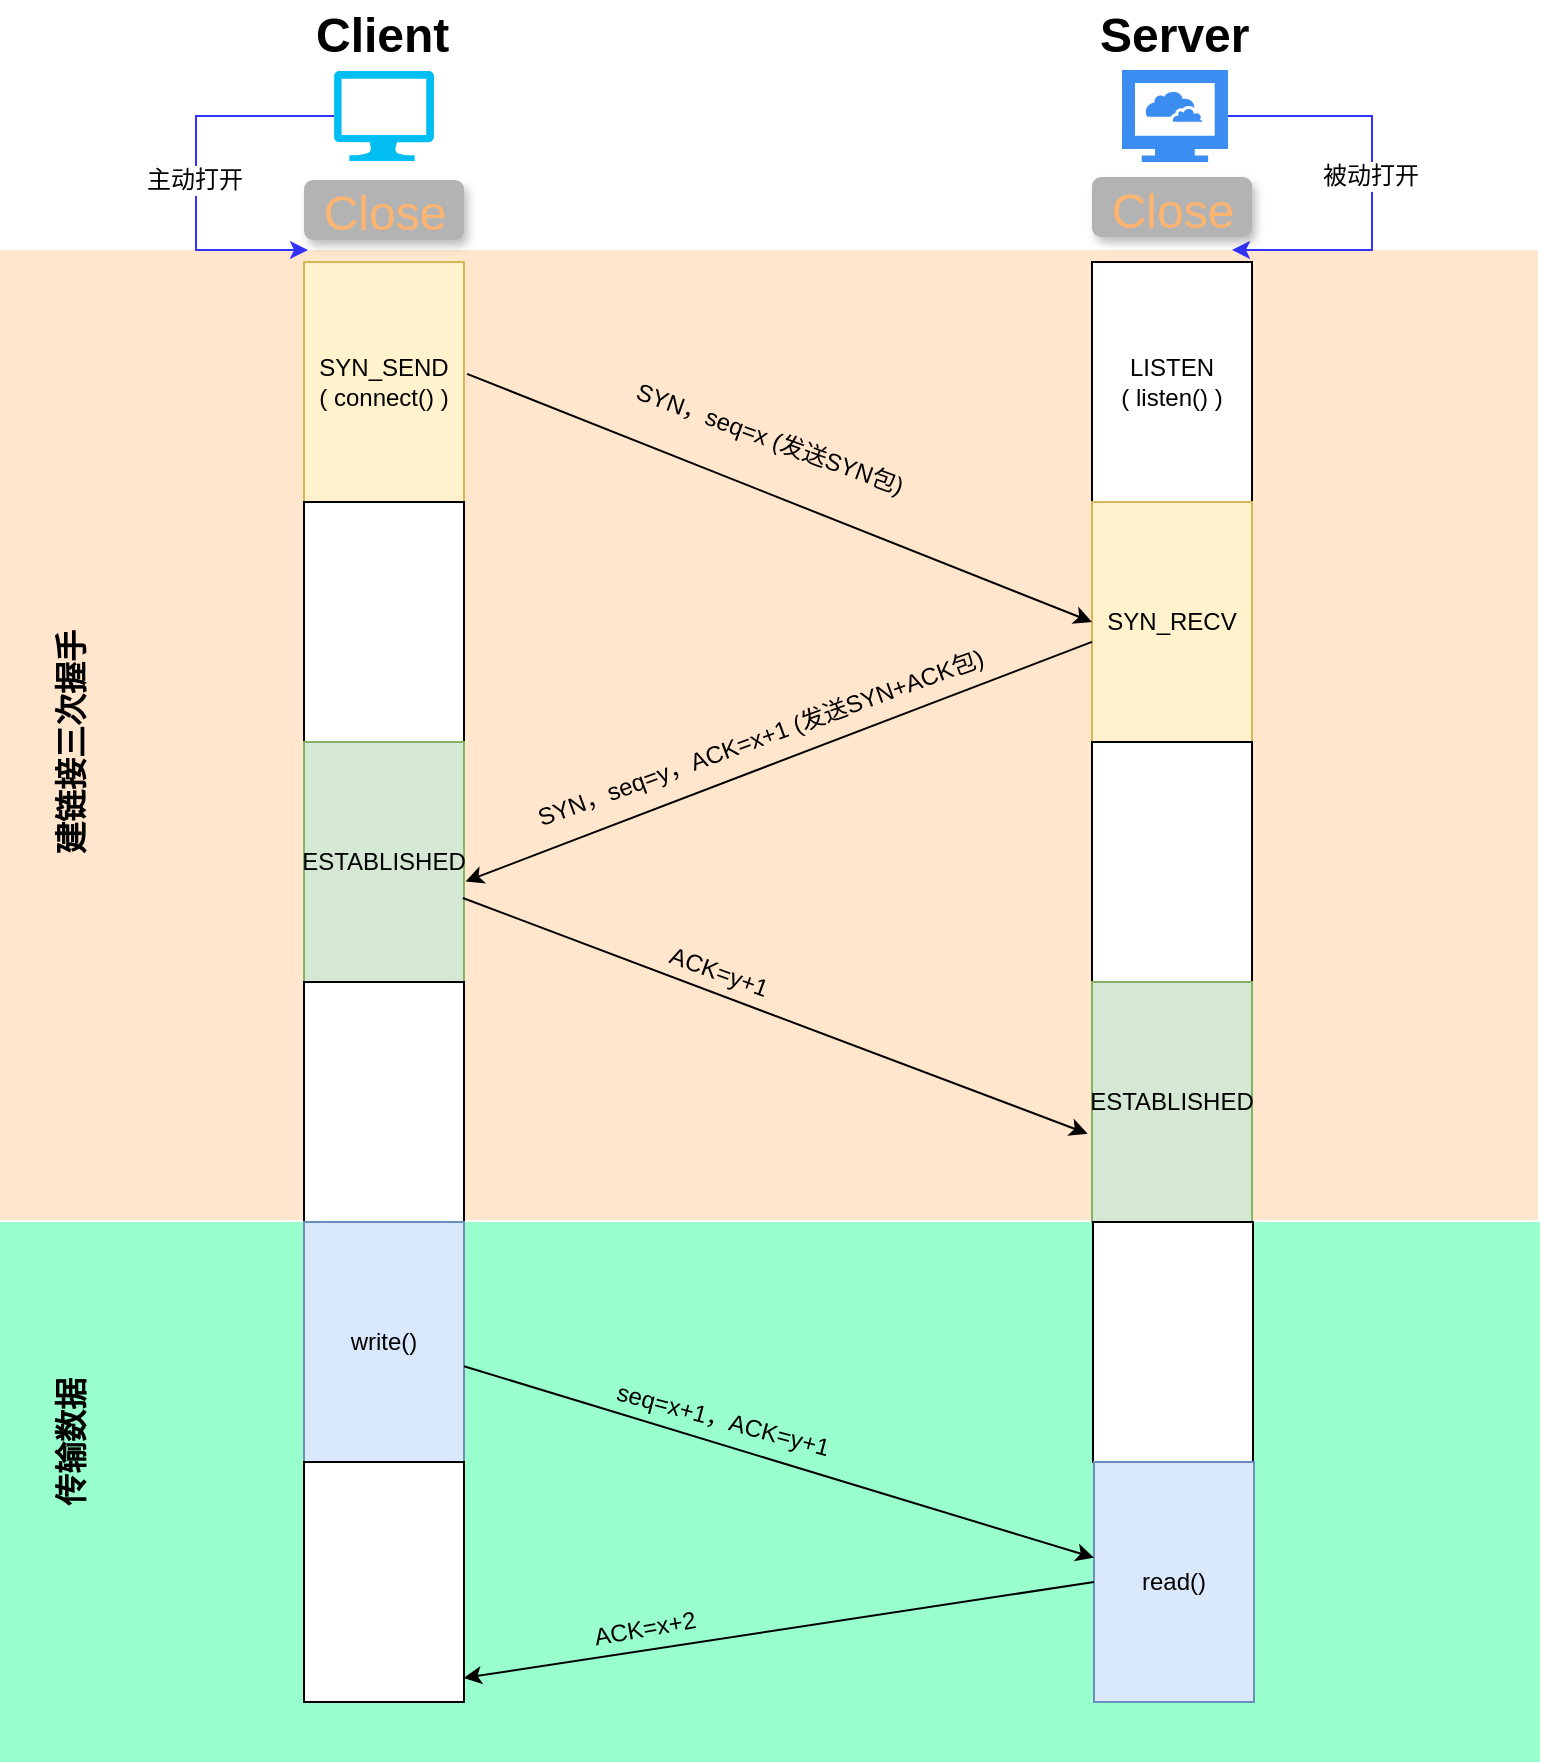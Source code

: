 <mxfile pages="2" version="11.2.1" type="device"><diagram id="98kbmNqAf1ziDwOeqzJW" name="第 1 页"><mxGraphModel dx="1186" dy="4084" grid="1" gridSize="14" guides="1" tooltips="1" connect="1" arrows="1" fold="1" page="1" pageScale="1" pageWidth="4681" pageHeight="3300" background="#FFFFFF" math="0" shadow="0"><root><mxCell id="0"/><mxCell id="1" parent="0"/><mxCell id="cJl_ewqpoidrrInhqkFQ-56" value="" style="rounded=0;whiteSpace=wrap;html=1;labelBackgroundColor=none;fillColor=#99FFCC;fontSize=16;strokeColor=none;fontColor=#333333;" parent="1" vertex="1"><mxGeometry x="14" y="570" width="770" height="270" as="geometry"/></mxCell><mxCell id="cJl_ewqpoidrrInhqkFQ-54" value="" style="rounded=0;whiteSpace=wrap;html=1;fillColor=#FFE6CC;strokeColor=none;fontColor=#333333;" parent="1" vertex="1"><mxGeometry x="14" y="84" width="769" height="485" as="geometry"/></mxCell><mxCell id="cJl_ewqpoidrrInhqkFQ-9" value="Client" style="text;html=1;resizable=0;points=[];autosize=1;align=left;verticalAlign=top;spacingTop=-4;fontStyle=1;fontSize=24;" parent="1" vertex="1"><mxGeometry x="170" y="-40.5" width="50" height="20" as="geometry"/></mxCell><mxCell id="cJl_ewqpoidrrInhqkFQ-16" value="Server" style="text;html=1;resizable=0;points=[];autosize=1;align=left;verticalAlign=top;spacingTop=-4;fontStyle=1;fontSize=24;" parent="1" vertex="1"><mxGeometry x="562" y="-40.5" width="90" height="30" as="geometry"/></mxCell><mxCell id="cJl_ewqpoidrrInhqkFQ-30" style="edgeStyle=orthogonalEdgeStyle;rounded=0;orthogonalLoop=1;jettySize=auto;html=1;fillColor=#dae8fc;strokeColor=#3333FF;" parent="1" source="cJl_ewqpoidrrInhqkFQ-23" edge="1"><mxGeometry relative="1" as="geometry"><mxPoint x="168" y="84" as="targetPoint"/><Array as="points"><mxPoint x="112" y="17"/><mxPoint x="112" y="84"/></Array></mxGeometry></mxCell><mxCell id="cJl_ewqpoidrrInhqkFQ-37" value="主动打开" style="text;html=1;resizable=0;points=[];align=center;verticalAlign=middle;labelBackgroundColor=#ffffff;" parent="cJl_ewqpoidrrInhqkFQ-30" vertex="1" connectable="0"><mxGeometry x="0.049" y="-1" relative="1" as="geometry"><mxPoint as="offset"/></mxGeometry></mxCell><mxCell id="cJl_ewqpoidrrInhqkFQ-23" value="" style="verticalLabelPosition=bottom;html=1;verticalAlign=top;align=center;strokeColor=none;fillColor=#00BEF2;shape=mxgraph.azure.computer;pointerEvents=1;fontSize=24;" parent="1" vertex="1"><mxGeometry x="181" y="-5.5" width="50" height="45" as="geometry"/></mxCell><mxCell id="cJl_ewqpoidrrInhqkFQ-32" style="edgeStyle=orthogonalEdgeStyle;rounded=0;orthogonalLoop=1;jettySize=auto;html=1;strokeColor=#3333FF;" parent="1" source="cJl_ewqpoidrrInhqkFQ-27" edge="1"><mxGeometry relative="1" as="geometry"><mxPoint x="630" y="84" as="targetPoint"/><Array as="points"><mxPoint x="700" y="17"/><mxPoint x="700" y="84"/></Array></mxGeometry></mxCell><mxCell id="cJl_ewqpoidrrInhqkFQ-33" value="被动打开" style="text;html=1;resizable=0;points=[];align=center;verticalAlign=middle;labelBackgroundColor=#ffffff;" parent="cJl_ewqpoidrrInhqkFQ-32" vertex="1" connectable="0"><mxGeometry x="-0.025" y="-1" relative="1" as="geometry"><mxPoint as="offset"/></mxGeometry></mxCell><mxCell id="cJl_ewqpoidrrInhqkFQ-27" value="" style="html=1;aspect=fixed;strokeColor=none;shadow=0;align=center;verticalAlign=top;fillColor=#3B8DF1;shape=mxgraph.gcp2.cloud_computer;fontSize=24;" parent="1" vertex="1"><mxGeometry x="575" y="-6" width="53" height="46" as="geometry"/></mxCell><mxCell id="cJl_ewqpoidrrInhqkFQ-28" value="Close" style="text;html=1;resizable=0;points=[];autosize=1;align=center;verticalAlign=top;spacingTop=-4;fontSize=24;fillColor=#B3B3B3;fontColor=#FFB570;labelBorderColor=none;labelBackgroundColor=none;shadow=1;rounded=1;" parent="1" vertex="1"><mxGeometry x="166" y="49" width="80" height="30" as="geometry"/></mxCell><mxCell id="cJl_ewqpoidrrInhqkFQ-43" value="" style="group" parent="1" vertex="1" connectable="0"><mxGeometry x="166" y="49" width="80" height="761" as="geometry"/></mxCell><mxCell id="cJl_ewqpoidrrInhqkFQ-39" value="" style="group" parent="cJl_ewqpoidrrInhqkFQ-43" vertex="1" connectable="0"><mxGeometry width="80" height="641" as="geometry"/></mxCell><mxCell id="cJl_ewqpoidrrInhqkFQ-14" value="" style="group" parent="cJl_ewqpoidrrInhqkFQ-39" vertex="1" connectable="0"><mxGeometry width="80" height="521" as="geometry"/></mxCell><mxCell id="cJl_ewqpoidrrInhqkFQ-13" value="" style="group" parent="cJl_ewqpoidrrInhqkFQ-14" vertex="1" connectable="0"><mxGeometry y="41" width="80" height="480" as="geometry"/></mxCell><mxCell id="cJl_ewqpoidrrInhqkFQ-1" value="SYN_SEND&lt;br&gt;( connect() )&lt;br&gt;" style="rounded=0;whiteSpace=wrap;html=1;fillColor=#fff2cc;strokeColor=#d6b656;" parent="cJl_ewqpoidrrInhqkFQ-13" vertex="1"><mxGeometry width="80" height="120" as="geometry"/></mxCell><mxCell id="cJl_ewqpoidrrInhqkFQ-10" value="" style="rounded=0;whiteSpace=wrap;html=1;" parent="cJl_ewqpoidrrInhqkFQ-13" vertex="1"><mxGeometry y="120" width="80" height="120" as="geometry"/></mxCell><mxCell id="cJl_ewqpoidrrInhqkFQ-11" value="ESTABLISHED" style="rounded=0;whiteSpace=wrap;html=1;fillColor=#d5e8d4;strokeColor=#82b366;" parent="cJl_ewqpoidrrInhqkFQ-13" vertex="1"><mxGeometry y="240" width="80" height="120" as="geometry"/></mxCell><mxCell id="cJl_ewqpoidrrInhqkFQ-12" value="" style="rounded=0;whiteSpace=wrap;html=1;" parent="cJl_ewqpoidrrInhqkFQ-13" vertex="1"><mxGeometry y="360" width="80" height="120" as="geometry"/></mxCell><mxCell id="cJl_ewqpoidrrInhqkFQ-38" value="write()" style="rounded=0;whiteSpace=wrap;html=1;fillColor=#dae8fc;strokeColor=#6c8ebf;" parent="cJl_ewqpoidrrInhqkFQ-39" vertex="1"><mxGeometry y="521" width="80" height="120" as="geometry"/></mxCell><mxCell id="cJl_ewqpoidrrInhqkFQ-42" value="" style="rounded=0;whiteSpace=wrap;html=1;" parent="cJl_ewqpoidrrInhqkFQ-43" vertex="1"><mxGeometry y="641" width="80" height="120" as="geometry"/></mxCell><mxCell id="cJl_ewqpoidrrInhqkFQ-45" value="" style="group" parent="1" vertex="1" connectable="0"><mxGeometry x="560" y="49" width="94" height="761" as="geometry"/></mxCell><mxCell id="cJl_ewqpoidrrInhqkFQ-41" value="" style="group" parent="cJl_ewqpoidrrInhqkFQ-45" vertex="1" connectable="0"><mxGeometry width="94" height="641" as="geometry"/></mxCell><mxCell id="cJl_ewqpoidrrInhqkFQ-15" value="" style="group;shadow=1;rounded=1;" parent="cJl_ewqpoidrrInhqkFQ-41" vertex="1" connectable="0"><mxGeometry width="94" height="521" as="geometry"/></mxCell><mxCell id="cJl_ewqpoidrrInhqkFQ-17" value="" style="group" parent="cJl_ewqpoidrrInhqkFQ-15" vertex="1" connectable="0"><mxGeometry y="41" width="80" height="480" as="geometry"/></mxCell><mxCell id="cJl_ewqpoidrrInhqkFQ-18" value="LISTEN&lt;br&gt;( listen() )" style="rounded=0;whiteSpace=wrap;html=1;" parent="cJl_ewqpoidrrInhqkFQ-17" vertex="1"><mxGeometry width="80" height="120" as="geometry"/></mxCell><mxCell id="cJl_ewqpoidrrInhqkFQ-19" value="SYN_RECV" style="rounded=0;whiteSpace=wrap;html=1;fillColor=#fff2cc;strokeColor=#d6b656;" parent="cJl_ewqpoidrrInhqkFQ-17" vertex="1"><mxGeometry y="120" width="80" height="120" as="geometry"/></mxCell><mxCell id="cJl_ewqpoidrrInhqkFQ-20" value="" style="rounded=0;whiteSpace=wrap;html=1;" parent="cJl_ewqpoidrrInhqkFQ-17" vertex="1"><mxGeometry y="240" width="80" height="120" as="geometry"/></mxCell><mxCell id="cJl_ewqpoidrrInhqkFQ-21" value="&lt;span style=&quot;white-space: normal&quot;&gt;ESTABLISHED&lt;/span&gt;" style="rounded=0;whiteSpace=wrap;html=1;fillColor=#d5e8d4;strokeColor=#82b366;" parent="cJl_ewqpoidrrInhqkFQ-17" vertex="1"><mxGeometry y="360" width="80" height="120" as="geometry"/></mxCell><mxCell id="cJl_ewqpoidrrInhqkFQ-29" value="Close" style="text;html=1;resizable=0;points=[];autosize=1;align=center;verticalAlign=top;spacingTop=-4;fontSize=24;fillColor=#B3B3B3;fontColor=#FFB570;labelBorderColor=none;labelBackgroundColor=none;rounded=1;shadow=1;" parent="cJl_ewqpoidrrInhqkFQ-15" vertex="1"><mxGeometry y="-1.5" width="80" height="30" as="geometry"/></mxCell><mxCell id="cJl_ewqpoidrrInhqkFQ-40" value="" style="rounded=0;whiteSpace=wrap;html=1;" parent="cJl_ewqpoidrrInhqkFQ-41" vertex="1"><mxGeometry x="0.5" y="521" width="80" height="120" as="geometry"/></mxCell><mxCell id="cJl_ewqpoidrrInhqkFQ-44" value="read()" style="rounded=0;whiteSpace=wrap;html=1;fillColor=#dae8fc;strokeColor=#6c8ebf;" parent="cJl_ewqpoidrrInhqkFQ-45" vertex="1"><mxGeometry x="1" y="641" width="80" height="120" as="geometry"/></mxCell><mxCell id="cJl_ewqpoidrrInhqkFQ-47" value="" style="endArrow=classic;html=1;strokeColor=#000000;entryX=0;entryY=0.5;entryDx=0;entryDy=0;exitX=1.019;exitY=0.466;exitDx=0;exitDy=0;exitPerimeter=0;" parent="1" source="cJl_ewqpoidrrInhqkFQ-1" target="cJl_ewqpoidrrInhqkFQ-19" edge="1"><mxGeometry width="50" height="50" relative="1" as="geometry"><mxPoint x="238" y="176" as="sourcePoint"/><mxPoint x="288" y="126" as="targetPoint"/></mxGeometry></mxCell><mxCell id="cJl_ewqpoidrrInhqkFQ-48" value="SYN，seq=x (发送SYN包)" style="text;html=1;resizable=0;points=[];autosize=1;align=left;verticalAlign=top;spacingTop=-4;rotation=20;" parent="1" vertex="1"><mxGeometry x="327" y="173" width="168" height="14" as="geometry"/></mxCell><mxCell id="cJl_ewqpoidrrInhqkFQ-50" value="" style="endArrow=classic;html=1;strokeColor=#000000;exitX=0;exitY=0.583;exitDx=0;exitDy=0;exitPerimeter=0;entryX=1.01;entryY=0.581;entryDx=0;entryDy=0;entryPerimeter=0;" parent="1" source="cJl_ewqpoidrrInhqkFQ-19" target="cJl_ewqpoidrrInhqkFQ-11" edge="1"><mxGeometry width="50" height="50" relative="1" as="geometry"><mxPoint x="261.52" y="159.92" as="sourcePoint"/><mxPoint x="308" y="392" as="targetPoint"/></mxGeometry></mxCell><mxCell id="cJl_ewqpoidrrInhqkFQ-51" value="SYN，seq=y，ACK=x+1 (发送SYN+ACK包)" style="text;html=1;resizable=0;points=[];autosize=1;align=left;verticalAlign=top;spacingTop=-4;rotation=-20;" parent="1" vertex="1"><mxGeometry x="272.5" y="316" width="252" height="14" as="geometry"/></mxCell><mxCell id="cJl_ewqpoidrrInhqkFQ-52" value="" style="endArrow=classic;html=1;strokeColor=#000000;exitX=0.993;exitY=0.65;exitDx=0;exitDy=0;exitPerimeter=0;entryX=-0.027;entryY=0.632;entryDx=0;entryDy=0;entryPerimeter=0;" parent="1" source="cJl_ewqpoidrrInhqkFQ-11" target="cJl_ewqpoidrrInhqkFQ-21" edge="1"><mxGeometry width="50" height="50" relative="1" as="geometry"><mxPoint x="574" y="293.96" as="sourcePoint"/><mxPoint x="532" y="532" as="targetPoint"/></mxGeometry></mxCell><mxCell id="cJl_ewqpoidrrInhqkFQ-53" value="ACK=y+1" style="text;html=1;resizable=0;points=[];align=center;verticalAlign=middle;labelBackgroundColor=none;rotation=20;" parent="cJl_ewqpoidrrInhqkFQ-52" vertex="1" connectable="0"><mxGeometry x="-0.187" y="2" relative="1" as="geometry"><mxPoint y="-9" as="offset"/></mxGeometry></mxCell><mxCell id="cJl_ewqpoidrrInhqkFQ-55" value="建链接三次握手" style="text;html=1;strokeColor=none;fillColor=none;align=center;verticalAlign=middle;whiteSpace=wrap;rounded=0;rotation=-90;fontSize=16;fontStyle=1" parent="1" vertex="1"><mxGeometry x="-28" y="320" width="154" height="20" as="geometry"/></mxCell><mxCell id="cJl_ewqpoidrrInhqkFQ-57" value="传输数据" style="text;html=1;strokeColor=none;fillColor=none;align=center;verticalAlign=middle;whiteSpace=wrap;rounded=0;rotation=-90;fontSize=16;fontStyle=1" parent="1" vertex="1"><mxGeometry x="-28" y="670" width="154" height="20" as="geometry"/></mxCell><mxCell id="cJl_ewqpoidrrInhqkFQ-58" value="" style="endArrow=classic;html=1;strokeColor=#000000;" parent="1" source="cJl_ewqpoidrrInhqkFQ-38" target="cJl_ewqpoidrrInhqkFQ-44" edge="1"><mxGeometry width="50" height="50" relative="1" as="geometry"><mxPoint x="262.44" y="621" as="sourcePoint"/><mxPoint x="574.84" y="738.84" as="targetPoint"/></mxGeometry></mxCell><mxCell id="cJl_ewqpoidrrInhqkFQ-59" value="seq=x+1，ACK=y+1" style="text;html=1;resizable=0;points=[];align=center;verticalAlign=middle;labelBackgroundColor=none;rotation=15;" parent="cJl_ewqpoidrrInhqkFQ-58" vertex="1" connectable="0"><mxGeometry x="-0.187" y="2" relative="1" as="geometry"><mxPoint y="-10" as="offset"/></mxGeometry></mxCell><mxCell id="cJl_ewqpoidrrInhqkFQ-62" value="" style="endArrow=classic;html=1;strokeColor=#000000;exitX=0;exitY=0.5;exitDx=0;exitDy=0;entryX=0.998;entryY=0.9;entryDx=0;entryDy=0;entryPerimeter=0;" parent="1" source="cJl_ewqpoidrrInhqkFQ-44" target="cJl_ewqpoidrrInhqkFQ-42" edge="1"><mxGeometry width="50" height="50" relative="1" as="geometry"><mxPoint x="559" y="699.96" as="sourcePoint"/><mxPoint x="245.8" y="819.72" as="targetPoint"/></mxGeometry></mxCell><mxCell id="cJl_ewqpoidrrInhqkFQ-66" value="ACK=x+2" style="text;html=1;resizable=0;points=[];autosize=1;align=left;verticalAlign=top;spacingTop=-4;rotation=-10;" parent="1" vertex="1"><mxGeometry x="308" y="762" width="70" height="14" as="geometry"/></mxCell></root></mxGraphModel></diagram><diagram id="ROeOoiaJvqLW5cpQ1B90" name="第 2 页"><mxGraphModel dx="1186" dy="3123" grid="1" gridSize="10" guides="1" tooltips="1" connect="1" arrows="1" fold="1" page="1" pageScale="1" pageWidth="3300" pageHeight="2339" math="0" shadow="0"><root><mxCell id="d6P8bqi5_aybbeCEJsTf-0"/><mxCell id="d6P8bqi5_aybbeCEJsTf-1" parent="d6P8bqi5_aybbeCEJsTf-0"/><mxCell id="wXAcfjR8UV-fb5t1W6Hn-1" value="" style="rounded=0;whiteSpace=wrap;html=1;fillColor=#FFE6CC;strokeColor=none;fontColor=#333333;" parent="d6P8bqi5_aybbeCEJsTf-1" vertex="1"><mxGeometry x="14" y="84" width="782" height="766" as="geometry"/></mxCell><mxCell id="wXAcfjR8UV-fb5t1W6Hn-2" value="Client" style="text;html=1;resizable=0;points=[];autosize=1;align=left;verticalAlign=top;spacingTop=-4;fontStyle=1;fontSize=24;" parent="d6P8bqi5_aybbeCEJsTf-1" vertex="1"><mxGeometry x="170" y="-40.5" width="50" height="20" as="geometry"/></mxCell><mxCell id="wXAcfjR8UV-fb5t1W6Hn-3" value="Server" style="text;html=1;resizable=0;points=[];autosize=1;align=left;verticalAlign=top;spacingTop=-4;fontStyle=1;fontSize=24;" parent="d6P8bqi5_aybbeCEJsTf-1" vertex="1"><mxGeometry x="562" y="-40.5" width="90" height="30" as="geometry"/></mxCell><mxCell id="wXAcfjR8UV-fb5t1W6Hn-4" style="edgeStyle=orthogonalEdgeStyle;rounded=0;orthogonalLoop=1;jettySize=auto;html=1;fillColor=#dae8fc;strokeColor=#3333FF;" parent="d6P8bqi5_aybbeCEJsTf-1" source="wXAcfjR8UV-fb5t1W6Hn-6" edge="1"><mxGeometry relative="1" as="geometry"><mxPoint x="168.207" y="83.828" as="targetPoint"/><Array as="points"><mxPoint x="112" y="17"/><mxPoint x="112" y="84"/></Array></mxGeometry></mxCell><mxCell id="wXAcfjR8UV-fb5t1W6Hn-5" value="主动关闭" style="text;html=1;resizable=0;points=[];align=center;verticalAlign=middle;labelBackgroundColor=#ffffff;" parent="wXAcfjR8UV-fb5t1W6Hn-4" vertex="1" connectable="0"><mxGeometry x="0.049" y="-1" relative="1" as="geometry"><mxPoint as="offset"/></mxGeometry></mxCell><mxCell id="wXAcfjR8UV-fb5t1W6Hn-6" value="" style="verticalLabelPosition=bottom;html=1;verticalAlign=top;align=center;strokeColor=none;fillColor=#00BEF2;shape=mxgraph.azure.computer;pointerEvents=1;fontSize=24;" parent="d6P8bqi5_aybbeCEJsTf-1" vertex="1"><mxGeometry x="181" y="-5.5" width="50" height="45" as="geometry"/></mxCell><mxCell id="wXAcfjR8UV-fb5t1W6Hn-7" style="edgeStyle=orthogonalEdgeStyle;rounded=0;orthogonalLoop=1;jettySize=auto;html=1;strokeColor=#3333FF;" parent="d6P8bqi5_aybbeCEJsTf-1" source="wXAcfjR8UV-fb5t1W6Hn-9" edge="1"><mxGeometry relative="1" as="geometry"><mxPoint x="630.276" y="83.828" as="targetPoint"/><Array as="points"><mxPoint x="700" y="17"/><mxPoint x="700" y="84"/></Array></mxGeometry></mxCell><mxCell id="wXAcfjR8UV-fb5t1W6Hn-8" value="被动关闭" style="text;html=1;resizable=0;points=[];align=center;verticalAlign=middle;labelBackgroundColor=#ffffff;" parent="wXAcfjR8UV-fb5t1W6Hn-7" vertex="1" connectable="0"><mxGeometry x="-0.025" y="-1" relative="1" as="geometry"><mxPoint as="offset"/></mxGeometry></mxCell><mxCell id="wXAcfjR8UV-fb5t1W6Hn-9" value="" style="html=1;aspect=fixed;strokeColor=none;shadow=0;align=center;verticalAlign=top;fillColor=#3B8DF1;shape=mxgraph.gcp2.cloud_computer;fontSize=24;" parent="d6P8bqi5_aybbeCEJsTf-1" vertex="1"><mxGeometry x="575" y="-6" width="53" height="46" as="geometry"/></mxCell><mxCell id="wXAcfjR8UV-fb5t1W6Hn-10" value="&lt;font style=&quot;font-size: 14px&quot;&gt;ESTABLISHED&lt;/font&gt;" style="text;html=1;resizable=0;points=[];autosize=1;align=center;verticalAlign=middle;spacingTop=-4;fontSize=15;fillColor=#B3B3B3;fontColor=#FFB570;labelBorderColor=none;labelBackgroundColor=none;shadow=1;rounded=1;horizontal=1;" parent="d6P8bqi5_aybbeCEJsTf-1" vertex="1"><mxGeometry x="160" y="49" width="110" height="29" as="geometry"/></mxCell><mxCell id="wXAcfjR8UV-fb5t1W6Hn-32" value="" style="endArrow=classic;html=1;strokeColor=#000000;entryX=-0.012;entryY=0.313;entryDx=0;entryDy=0;exitX=1.019;exitY=0.466;exitDx=0;exitDy=0;exitPerimeter=0;entryPerimeter=0;" parent="d6P8bqi5_aybbeCEJsTf-1" source="wXAcfjR8UV-fb5t1W6Hn-15" target="wXAcfjR8UV-fb5t1W6Hn-26" edge="1"><mxGeometry width="50" height="50" relative="1" as="geometry"><mxPoint x="238" y="176" as="sourcePoint"/><mxPoint x="288" y="126" as="targetPoint"/></mxGeometry></mxCell><mxCell id="wXAcfjR8UV-fb5t1W6Hn-33" value="FIN=1，seq=u" style="text;html=1;resizable=0;points=[];autosize=1;align=left;verticalAlign=top;spacingTop=-4;rotation=20;" parent="d6P8bqi5_aybbeCEJsTf-1" vertex="1"><mxGeometry x="327" y="163" width="90" height="20" as="geometry"/></mxCell><mxCell id="wXAcfjR8UV-fb5t1W6Hn-34" value="" style="endArrow=classic;html=1;strokeColor=#000000;exitX=-0.012;exitY=0.347;exitDx=0;exitDy=0;exitPerimeter=0;entryX=1.033;entryY=0.173;entryDx=0;entryDy=0;entryPerimeter=0;" parent="d6P8bqi5_aybbeCEJsTf-1" source="wXAcfjR8UV-fb5t1W6Hn-26" target="wXAcfjR8UV-fb5t1W6Hn-17" edge="1"><mxGeometry width="50" height="50" relative="1" as="geometry"><mxPoint x="261.52" y="159.92" as="sourcePoint"/><mxPoint x="308" y="392" as="targetPoint"/></mxGeometry></mxCell><mxCell id="wXAcfjR8UV-fb5t1W6Hn-35" value="ACK=1，seq=v，ack=u+1" style="text;html=1;resizable=0;points=[];autosize=1;align=left;verticalAlign=top;spacingTop=-4;rotation=-20;" parent="d6P8bqi5_aybbeCEJsTf-1" vertex="1"><mxGeometry x="320" y="283" width="160" height="20" as="geometry"/></mxCell><mxCell id="wXAcfjR8UV-fb5t1W6Hn-38" value="关链接四次握手" style="text;html=1;strokeColor=none;fillColor=none;align=center;verticalAlign=middle;whiteSpace=wrap;rounded=0;rotation=-90;fontSize=16;fontStyle=1" parent="d6P8bqi5_aybbeCEJsTf-1" vertex="1"><mxGeometry x="-28" y="400" width="154" height="20" as="geometry"/></mxCell><mxCell id="wXAcfjR8UV-fb5t1W6Hn-53" value="" style="group" parent="d6P8bqi5_aybbeCEJsTf-1" vertex="1" connectable="0"><mxGeometry x="166" y="49" width="109" height="761" as="geometry"/></mxCell><mxCell id="wXAcfjR8UV-fb5t1W6Hn-11" value="" style="group" parent="wXAcfjR8UV-fb5t1W6Hn-53" vertex="1" connectable="0"><mxGeometry width="109" height="761" as="geometry"/></mxCell><mxCell id="wXAcfjR8UV-fb5t1W6Hn-12" value="" style="group" parent="wXAcfjR8UV-fb5t1W6Hn-11" vertex="1" connectable="0"><mxGeometry width="109" height="641" as="geometry"/></mxCell><mxCell id="wXAcfjR8UV-fb5t1W6Hn-13" value="" style="group" parent="wXAcfjR8UV-fb5t1W6Hn-12" vertex="1" connectable="0"><mxGeometry width="109" height="521" as="geometry"/></mxCell><mxCell id="wXAcfjR8UV-fb5t1W6Hn-14" value="" style="group" parent="wXAcfjR8UV-fb5t1W6Hn-13" vertex="1" connectable="0"><mxGeometry y="41" width="109" height="480" as="geometry"/></mxCell><mxCell id="wXAcfjR8UV-fb5t1W6Hn-15" value="&lt;b&gt;FIN-WAIT-1&lt;br&gt;（close()）&lt;br&gt;终止等待1&lt;br&gt;&lt;/b&gt;" style="rounded=0;whiteSpace=wrap;html=1;fillColor=#fff2cc;strokeColor=#d6b656;" parent="wXAcfjR8UV-fb5t1W6Hn-14" vertex="1"><mxGeometry width="80" height="120" as="geometry"/></mxCell><mxCell id="wXAcfjR8UV-fb5t1W6Hn-16" value="" style="rounded=0;whiteSpace=wrap;html=1;" parent="wXAcfjR8UV-fb5t1W6Hn-14" vertex="1"><mxGeometry y="120" width="80" height="120" as="geometry"/></mxCell><mxCell id="wXAcfjR8UV-fb5t1W6Hn-17" value="&lt;b&gt;FIN-WAIT-2&lt;br&gt;终止等待2&lt;/b&gt;" style="rounded=0;whiteSpace=wrap;html=1;fillColor=#d5e8d4;strokeColor=#82b366;" parent="wXAcfjR8UV-fb5t1W6Hn-14" vertex="1"><mxGeometry y="240" width="80" height="120" as="geometry"/></mxCell><mxCell id="wXAcfjR8UV-fb5t1W6Hn-18" value="" style="rounded=0;whiteSpace=wrap;html=1;" parent="wXAcfjR8UV-fb5t1W6Hn-14" vertex="1"><mxGeometry y="360" width="80" height="120" as="geometry"/></mxCell><mxCell id="wXAcfjR8UV-fb5t1W6Hn-52" value="&lt;b&gt;TIME-WAIT&lt;br&gt;时间等待&lt;/b&gt;" style="rounded=0;whiteSpace=wrap;html=1;" parent="wXAcfjR8UV-fb5t1W6Hn-53" vertex="1"><mxGeometry y="521" width="80" height="120" as="geometry"/></mxCell><mxCell id="bQfnz2EY4678QbGXCucr-2" value="" style="endArrow=classic;html=1;exitX=0.038;exitY=-0.017;exitDx=0;exitDy=0;exitPerimeter=0;entryX=0;entryY=0.75;entryDx=0;entryDy=0;" edge="1" parent="wXAcfjR8UV-fb5t1W6Hn-53" source="wXAcfjR8UV-fb5t1W6Hn-52" target="wXAcfjR8UV-fb5t1W6Hn-52"><mxGeometry width="50" height="50" relative="1" as="geometry"><mxPoint x="-86" y="561" as="sourcePoint"/><mxPoint x="-36" y="511" as="targetPoint"/><Array as="points"><mxPoint x="-66" y="519"/><mxPoint x="-66" y="561"/><mxPoint x="-66" y="611"/></Array></mxGeometry></mxCell><mxCell id="bQfnz2EY4678QbGXCucr-3" value="等待2MSL" style="text;html=1;resizable=0;points=[];align=center;verticalAlign=middle;labelBackgroundColor=none;fontColor=#FF3333;" vertex="1" connectable="0" parent="bQfnz2EY4678QbGXCucr-2"><mxGeometry x="-0.478" y="5" relative="1" as="geometry"><mxPoint x="20" y="2.5" as="offset"/></mxGeometry></mxCell><mxCell id="wXAcfjR8UV-fb5t1W6Hn-55" value="" style="group" parent="d6P8bqi5_aybbeCEJsTf-1" vertex="1" connectable="0"><mxGeometry x="560" y="49" width="110" height="761" as="geometry"/></mxCell><mxCell id="wXAcfjR8UV-fb5t1W6Hn-21" value="" style="group" parent="wXAcfjR8UV-fb5t1W6Hn-55" vertex="1" connectable="0"><mxGeometry width="110" height="761" as="geometry"/></mxCell><mxCell id="wXAcfjR8UV-fb5t1W6Hn-22" value="" style="group" parent="wXAcfjR8UV-fb5t1W6Hn-21" vertex="1" connectable="0"><mxGeometry width="110" height="641" as="geometry"/></mxCell><mxCell id="wXAcfjR8UV-fb5t1W6Hn-23" value="" style="group;shadow=1;rounded=1;" parent="wXAcfjR8UV-fb5t1W6Hn-22" vertex="1" connectable="0"><mxGeometry width="110" height="521" as="geometry"/></mxCell><mxCell id="wXAcfjR8UV-fb5t1W6Hn-24" value="" style="group" parent="wXAcfjR8UV-fb5t1W6Hn-23" vertex="1" connectable="0"><mxGeometry y="41" width="80" height="480" as="geometry"/></mxCell><mxCell id="wXAcfjR8UV-fb5t1W6Hn-25" value="" style="rounded=0;whiteSpace=wrap;html=1;" parent="wXAcfjR8UV-fb5t1W6Hn-24" vertex="1"><mxGeometry width="80" height="120" as="geometry"/></mxCell><mxCell id="wXAcfjR8UV-fb5t1W6Hn-26" value="&lt;b&gt;CLOSE-WAIT&lt;br&gt;关闭等待&lt;/b&gt;" style="rounded=0;whiteSpace=wrap;html=1;fillColor=#fff2cc;strokeColor=#d6b656;" parent="wXAcfjR8UV-fb5t1W6Hn-24" vertex="1"><mxGeometry y="120" width="80" height="120" as="geometry"/></mxCell><mxCell id="wXAcfjR8UV-fb5t1W6Hn-27" value="" style="rounded=0;whiteSpace=wrap;html=1;" parent="wXAcfjR8UV-fb5t1W6Hn-24" vertex="1"><mxGeometry y="240" width="80" height="120" as="geometry"/></mxCell><mxCell id="wXAcfjR8UV-fb5t1W6Hn-28" value="&lt;b&gt;LAST-ACK&lt;br&gt;（close()）&lt;br&gt;最后确认&lt;/b&gt;" style="rounded=0;whiteSpace=wrap;html=1;fillColor=#d5e8d4;strokeColor=#82b366;" parent="wXAcfjR8UV-fb5t1W6Hn-24" vertex="1"><mxGeometry y="360" width="80" height="120" as="geometry"/></mxCell><mxCell id="wXAcfjR8UV-fb5t1W6Hn-29" value="&lt;font style=&quot;font-size: 14px&quot;&gt;ESTABLISHED&lt;/font&gt;" style="text;html=1;resizable=0;points=[];autosize=1;align=center;verticalAlign=middle;spacingTop=-4;fontSize=24;fillColor=#B3B3B3;fontColor=#FFB570;labelBorderColor=none;labelBackgroundColor=none;rounded=1;shadow=1;" parent="wXAcfjR8UV-fb5t1W6Hn-23" vertex="1"><mxGeometry y="-1.5" width="110" height="30" as="geometry"/></mxCell><mxCell id="wXAcfjR8UV-fb5t1W6Hn-54" value="" style="rounded=0;whiteSpace=wrap;html=1;" parent="wXAcfjR8UV-fb5t1W6Hn-55" vertex="1"><mxGeometry y="521" width="80" height="120" as="geometry"/></mxCell><mxCell id="wXAcfjR8UV-fb5t1W6Hn-58" value="" style="endArrow=classic;html=1;strokeColor=#000000;exitX=0.013;exitY=0.572;exitDx=0;exitDy=0;exitPerimeter=0;entryX=1;entryY=0.5;entryDx=0;entryDy=0;" parent="d6P8bqi5_aybbeCEJsTf-1" source="wXAcfjR8UV-fb5t1W6Hn-28" target="wXAcfjR8UV-fb5t1W6Hn-52" edge="1"><mxGeometry width="50" height="50" relative="1" as="geometry"><mxPoint x="552.68" y="530.14" as="sourcePoint"/><mxPoint x="280" y="620" as="targetPoint"/></mxGeometry></mxCell><mxCell id="wXAcfjR8UV-fb5t1W6Hn-59" value="FIN=1，ACK=1，seq=w，ack=u+1" style="text;html=1;resizable=0;points=[];autosize=1;align=left;verticalAlign=top;spacingTop=-4;rotation=-20;" parent="d6P8bqi5_aybbeCEJsTf-1" vertex="1"><mxGeometry x="296" y="555.5" width="200" height="20" as="geometry"/></mxCell><mxCell id="wXAcfjR8UV-fb5t1W6Hn-62" style="edgeStyle=orthogonalEdgeStyle;rounded=0;orthogonalLoop=1;jettySize=auto;html=1;exitX=1;exitY=0.5;exitDx=0;exitDy=0;strokeColor=#000000;fontSize=15;" parent="d6P8bqi5_aybbeCEJsTf-1" source="wXAcfjR8UV-fb5t1W6Hn-52" target="wXAcfjR8UV-fb5t1W6Hn-54" edge="1"><mxGeometry relative="1" as="geometry"/></mxCell><mxCell id="wXAcfjR8UV-fb5t1W6Hn-64" value="ACK=1，seq=u+1，ack=w+1" style="text;html=1;resizable=0;points=[];autosize=1;align=left;verticalAlign=top;spacingTop=-4;rotation=0;" parent="d6P8bqi5_aybbeCEJsTf-1" vertex="1"><mxGeometry x="327" y="630" width="170" height="20" as="geometry"/></mxCell><mxCell id="wXAcfjR8UV-fb5t1W6Hn-65" value="&lt;font style=&quot;font-size: 17px;&quot;&gt;CLOSED&lt;/font&gt;" style="text;html=1;resizable=0;points=[];autosize=1;align=center;verticalAlign=middle;spacingTop=-4;fontSize=17;fillColor=#B3B3B3;fontColor=#000000;labelBorderColor=none;labelBackgroundColor=none;shadow=1;rounded=1;horizontal=1;fontStyle=1" parent="d6P8bqi5_aybbeCEJsTf-1" vertex="1"><mxGeometry x="171" y="719" width="70" height="20" as="geometry"/></mxCell><mxCell id="wXAcfjR8UV-fb5t1W6Hn-66" value="&lt;font style=&quot;font-size: 17px;&quot;&gt;CLOSED&lt;/font&gt;" style="text;html=1;resizable=0;points=[];autosize=1;align=center;verticalAlign=middle;spacingTop=-4;fontSize=17;fillColor=#B3B3B3;fontColor=#000000;labelBorderColor=none;labelBackgroundColor=none;shadow=1;rounded=1;horizontal=1;fontStyle=1" parent="d6P8bqi5_aybbeCEJsTf-1" vertex="1"><mxGeometry x="566" y="718" width="70" height="20" as="geometry"/></mxCell><mxCell id="bQfnz2EY4678QbGXCucr-0" style="edgeStyle=orthogonalEdgeStyle;rounded=0;orthogonalLoop=1;jettySize=auto;html=1;entryX=1;entryY=0.217;entryDx=0;entryDy=0;entryPerimeter=0;" edge="1" parent="d6P8bqi5_aybbeCEJsTf-1" source="wXAcfjR8UV-fb5t1W6Hn-26" target="wXAcfjR8UV-fb5t1W6Hn-9"><mxGeometry relative="1" as="geometry"><Array as="points"><mxPoint x="840" y="270"/><mxPoint x="840" y="4"/></Array></mxGeometry></mxCell><mxCell id="bQfnz2EY4678QbGXCucr-1" value="通知应用进程" style="text;html=1;resizable=0;points=[];align=center;verticalAlign=middle;labelBackgroundColor=#ffffff;" vertex="1" connectable="0" parent="bQfnz2EY4678QbGXCucr-0"><mxGeometry x="-0.028" relative="1" as="geometry"><mxPoint as="offset"/></mxGeometry></mxCell></root></mxGraphModel></diagram></mxfile>